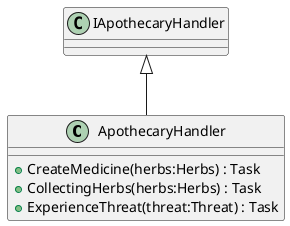 @startuml
class ApothecaryHandler {
    + CreateMedicine(herbs:Herbs) : Task
    + CollectingHerbs(herbs:Herbs) : Task
    + ExperienceThreat(threat:Threat) : Task
}
IApothecaryHandler <|-- ApothecaryHandler
@enduml
